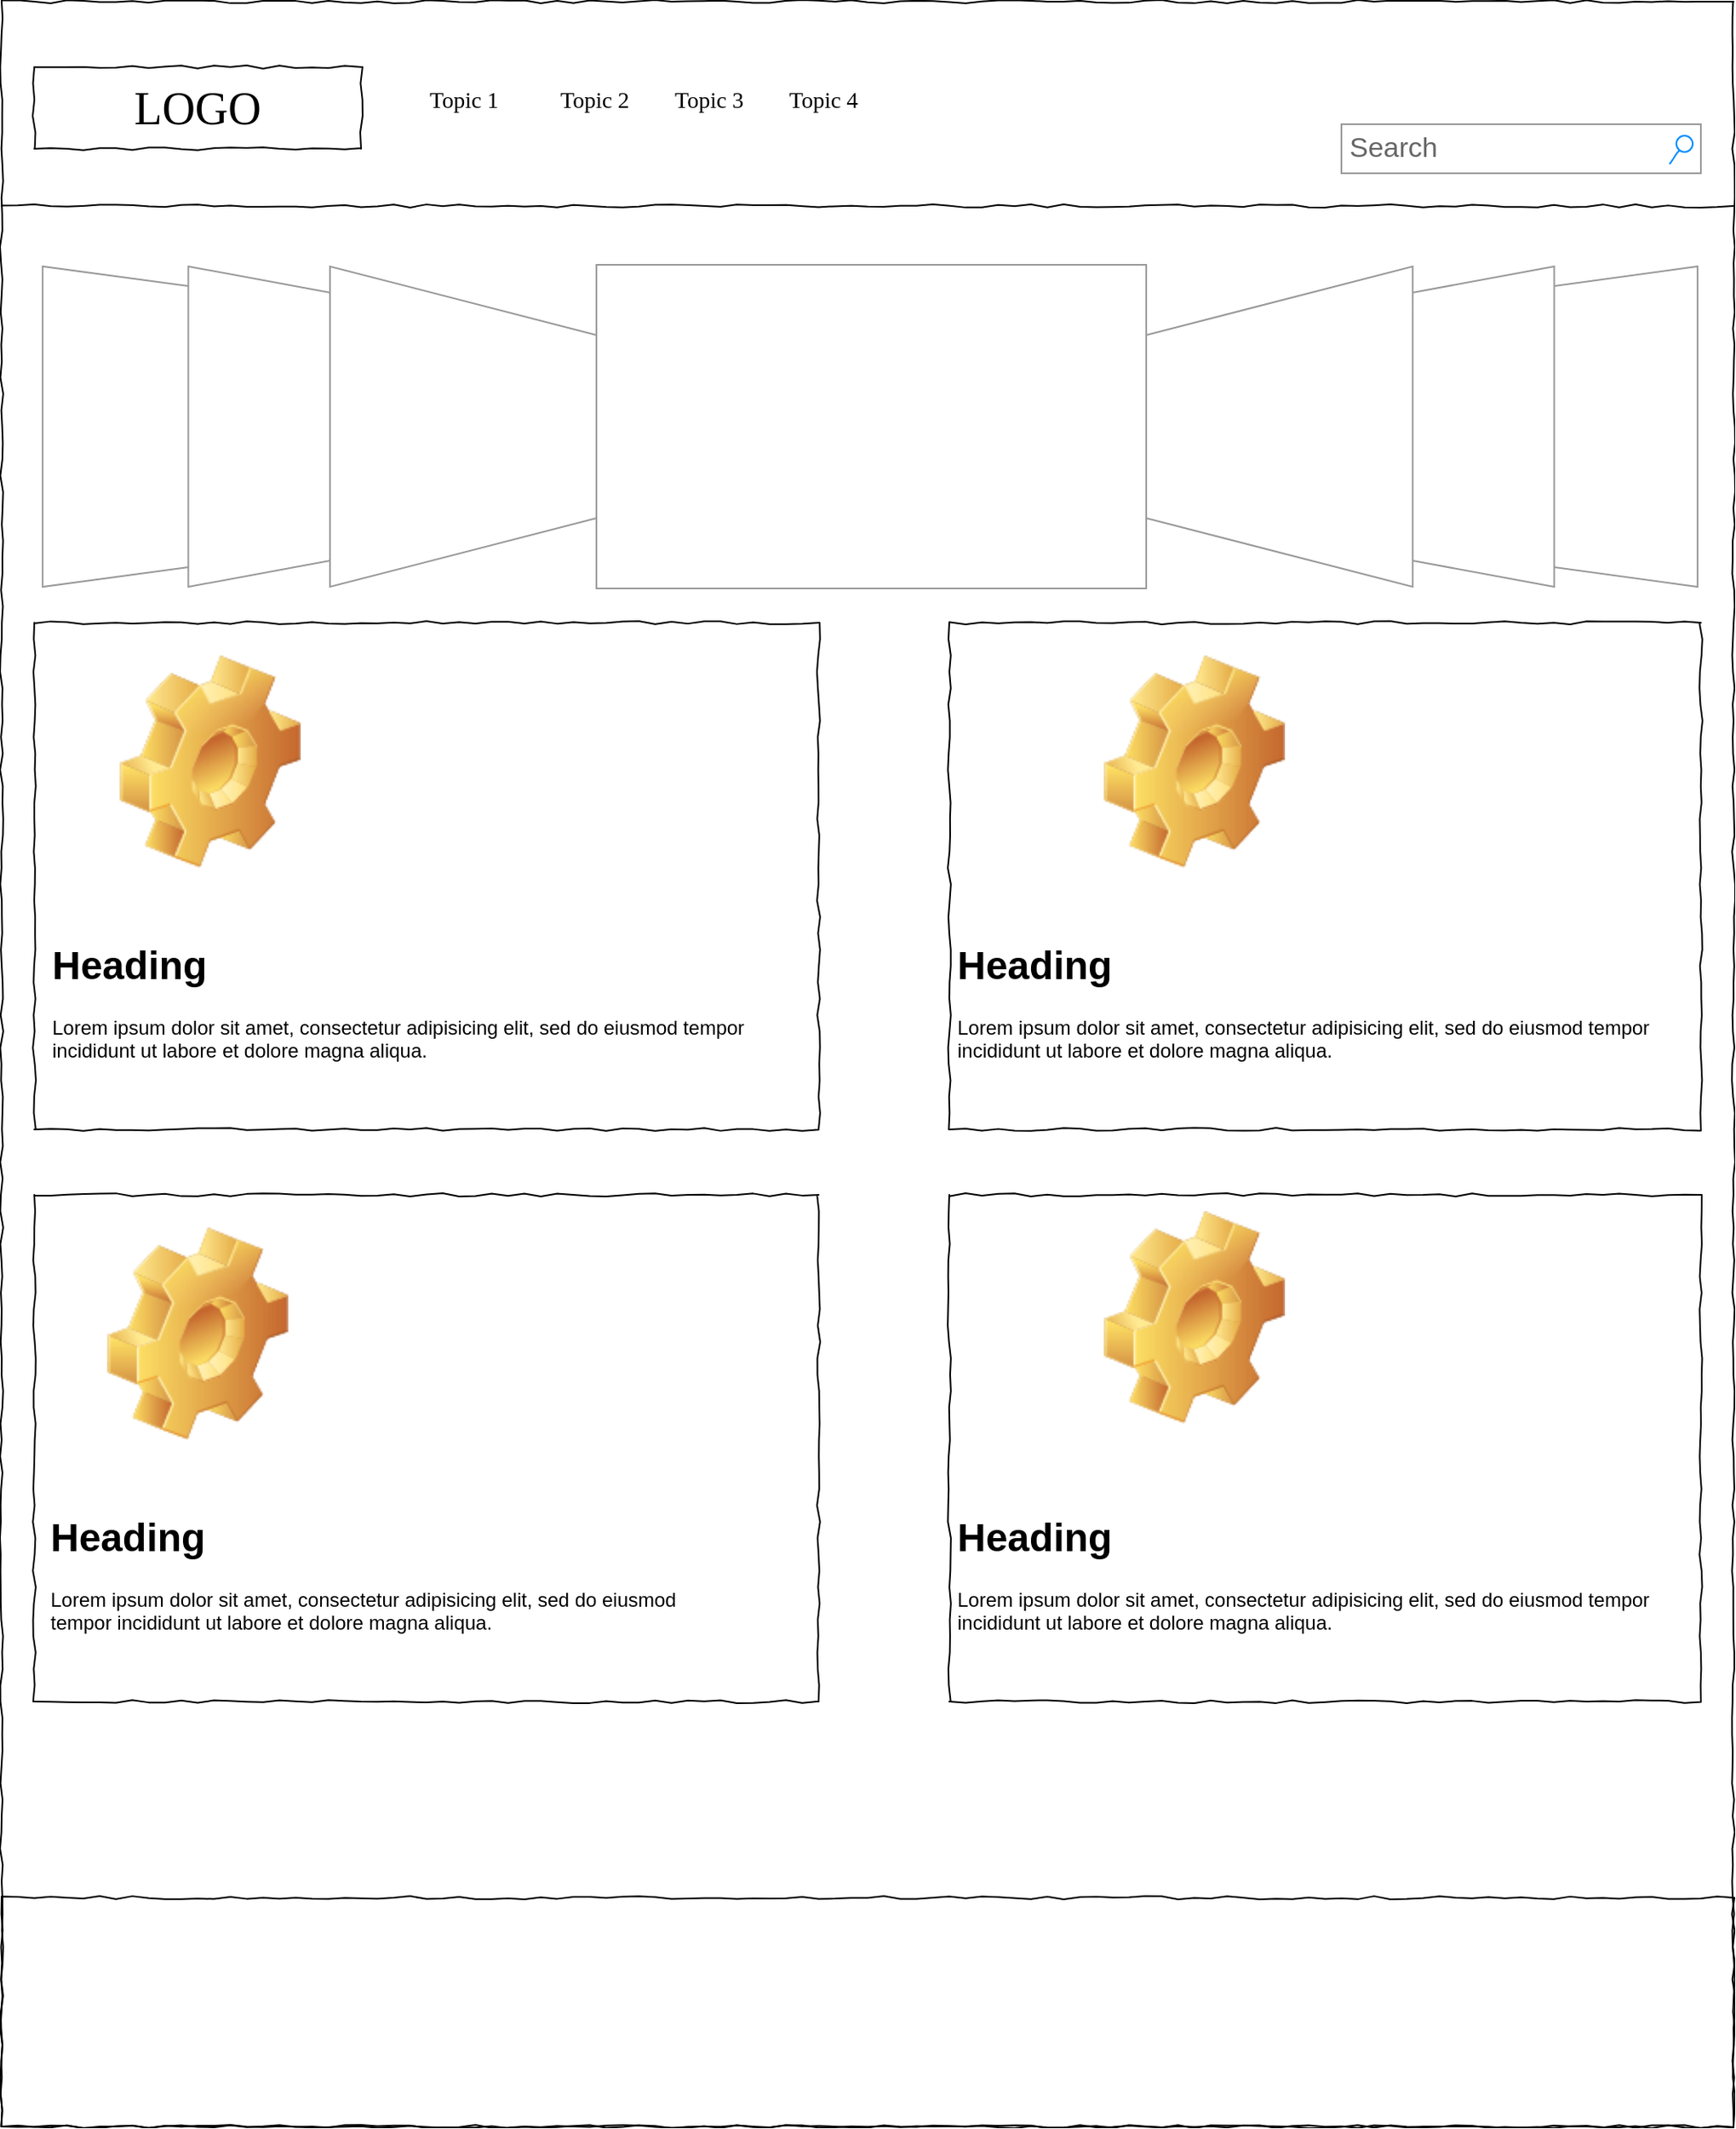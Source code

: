 <mxfile version="20.6.0" type="device"><diagram name="Page-1" id="03018318-947c-dd8e-b7a3-06fadd420f32"><mxGraphModel dx="1689" dy="783" grid="1" gridSize="10" guides="1" tooltips="1" connect="1" arrows="1" fold="1" page="1" pageScale="1" pageWidth="1100" pageHeight="850" background="none" math="0" shadow="0"><root><mxCell id="0"/><mxCell id="1" parent="0"/><mxCell id="677b7b8949515195-1" value="" style="whiteSpace=wrap;html=1;rounded=0;shadow=0;labelBackgroundColor=none;strokeColor=#000000;strokeWidth=1;fillColor=none;fontFamily=Verdana;fontSize=12;fontColor=#000000;align=center;comic=1;" parent="1" vertex="1"><mxGeometry x="20" y="20" width="1060" height="1300" as="geometry"/></mxCell><mxCell id="677b7b8949515195-2" value="LOGO" style="whiteSpace=wrap;html=1;rounded=0;shadow=0;labelBackgroundColor=none;strokeWidth=1;fontFamily=Verdana;fontSize=28;align=center;comic=1;" parent="1" vertex="1"><mxGeometry x="40" y="60" width="200" height="50" as="geometry"/></mxCell><mxCell id="677b7b8949515195-3" value="Search" style="strokeWidth=1;shadow=0;dashed=0;align=center;html=1;shape=mxgraph.mockup.forms.searchBox;strokeColor=#999999;mainText=;strokeColor2=#008cff;fontColor=#666666;fontSize=17;align=left;spacingLeft=3;rounded=0;labelBackgroundColor=none;comic=1;" parent="1" vertex="1"><mxGeometry x="840" y="95" width="220" height="30" as="geometry"/></mxCell><mxCell id="677b7b8949515195-9" value="" style="line;strokeWidth=1;html=1;rounded=0;shadow=0;labelBackgroundColor=none;fillColor=none;fontFamily=Verdana;fontSize=14;fontColor=#000000;align=center;comic=1;" parent="1" vertex="1"><mxGeometry x="20" y="140" width="1060" height="10" as="geometry"/></mxCell><mxCell id="lyge_6Szjga1t5W95vEt-1" value="" style="group" vertex="1" connectable="0" parent="1"><mxGeometry x="280" y="70" width="280" height="20" as="geometry"/></mxCell><mxCell id="677b7b8949515195-4" value="Topic 1" style="text;html=1;points=[];align=left;verticalAlign=top;spacingTop=-4;fontSize=14;fontFamily=Verdana" parent="lyge_6Szjga1t5W95vEt-1" vertex="1"><mxGeometry width="60" height="20" as="geometry"/></mxCell><mxCell id="677b7b8949515195-5" value="Topic 2" style="text;html=1;points=[];align=left;verticalAlign=top;spacingTop=-4;fontSize=14;fontFamily=Verdana" parent="lyge_6Szjga1t5W95vEt-1" vertex="1"><mxGeometry x="80" width="60" height="20" as="geometry"/></mxCell><mxCell id="677b7b8949515195-6" value="Topic 3" style="text;html=1;points=[];align=left;verticalAlign=top;spacingTop=-4;fontSize=14;fontFamily=Verdana" parent="lyge_6Szjga1t5W95vEt-1" vertex="1"><mxGeometry x="150" width="60" height="20" as="geometry"/></mxCell><mxCell id="677b7b8949515195-7" value="Topic 4" style="text;html=1;points=[];align=left;verticalAlign=top;spacingTop=-4;fontSize=14;fontFamily=Verdana" parent="lyge_6Szjga1t5W95vEt-1" vertex="1"><mxGeometry x="220" width="60" height="20" as="geometry"/></mxCell><mxCell id="lyge_6Szjga1t5W95vEt-12" value="" style="whiteSpace=wrap;html=1;rounded=0;shadow=0;labelBackgroundColor=none;strokeWidth=1;fillColor=none;fontFamily=Verdana;fontSize=12;align=center;comic=1;" vertex="1" parent="1"><mxGeometry x="20" y="1180" width="1060" height="140" as="geometry"/></mxCell><mxCell id="lyge_6Szjga1t5W95vEt-14" value="" style="group" vertex="1" connectable="0" parent="1"><mxGeometry x="40" y="400" width="480" height="310" as="geometry"/></mxCell><mxCell id="lyge_6Szjga1t5W95vEt-9" value="" style="whiteSpace=wrap;html=1;rounded=0;shadow=0;labelBackgroundColor=none;strokeWidth=1;fillColor=none;fontFamily=Verdana;fontSize=12;align=center;comic=1;" vertex="1" parent="lyge_6Szjga1t5W95vEt-14"><mxGeometry width="480.0" height="310" as="geometry"/></mxCell><mxCell id="lyge_6Szjga1t5W95vEt-10" value="&lt;h1&gt;Heading&lt;/h1&gt;&lt;p&gt;Lorem ipsum dolor sit amet, consectetur adipisicing elit, sed do eiusmod tempor incididunt ut labore et dolore magna aliqua.&lt;/p&gt;" style="text;html=1;strokeColor=none;fillColor=none;spacing=5;spacingTop=-20;whiteSpace=wrap;overflow=hidden;rounded=0;" vertex="1" parent="lyge_6Szjga1t5W95vEt-14"><mxGeometry x="5.854" y="190" width="474.146" height="120" as="geometry"/></mxCell><mxCell id="lyge_6Szjga1t5W95vEt-11" value="" style="shape=image;html=1;verticalLabelPosition=bottom;verticalAlign=top;imageAspect=1;aspect=fixed;image=img/clipart/Gear_128x128.png" vertex="1" parent="lyge_6Szjga1t5W95vEt-14"><mxGeometry x="52.203" y="20" width="110.82" height="130" as="geometry"/></mxCell><mxCell id="lyge_6Szjga1t5W95vEt-16" value="" style="whiteSpace=wrap;html=1;rounded=0;shadow=0;labelBackgroundColor=none;strokeWidth=1;fillColor=none;fontFamily=Verdana;fontSize=12;align=center;comic=1;" vertex="1" parent="1"><mxGeometry x="600" y="400" width="460" height="310" as="geometry"/></mxCell><mxCell id="lyge_6Szjga1t5W95vEt-17" value="&lt;h1&gt;Heading&lt;/h1&gt;&lt;p&gt;Lorem ipsum dolor sit amet, consectetur adipisicing elit, sed do eiusmod tempor incididunt ut labore et dolore magna aliqua.&lt;/p&gt;" style="text;html=1;strokeColor=none;fillColor=none;spacing=5;spacingTop=-20;whiteSpace=wrap;overflow=hidden;rounded=0;" vertex="1" parent="1"><mxGeometry x="600" y="590" width="460" height="120" as="geometry"/></mxCell><mxCell id="lyge_6Szjga1t5W95vEt-18" value="" style="shape=image;html=1;verticalLabelPosition=bottom;verticalAlign=top;imageAspect=1;aspect=fixed;image=img/clipart/Gear_128x128.png" vertex="1" parent="1"><mxGeometry x="694.59" y="420" width="110.82" height="130" as="geometry"/></mxCell><mxCell id="lyge_6Szjga1t5W95vEt-19" value="" style="whiteSpace=wrap;html=1;rounded=0;shadow=0;labelBackgroundColor=none;strokeWidth=1;fillColor=none;fontFamily=Verdana;fontSize=12;align=center;comic=1;" vertex="1" parent="1"><mxGeometry x="40" y="750" width="480" height="310" as="geometry"/></mxCell><mxCell id="lyge_6Szjga1t5W95vEt-20" value="&lt;h1&gt;Heading&lt;/h1&gt;&lt;p&gt;Lorem ipsum dolor sit amet, consectetur adipisicing elit, sed do eiusmod tempor incididunt ut labore et dolore magna aliqua.&lt;/p&gt;" style="text;html=1;strokeColor=none;fillColor=none;spacing=5;spacingTop=-20;whiteSpace=wrap;overflow=hidden;rounded=0;" vertex="1" parent="1"><mxGeometry x="45" y="940" width="405" height="120" as="geometry"/></mxCell><mxCell id="lyge_6Szjga1t5W95vEt-21" value="" style="shape=image;html=1;verticalLabelPosition=bottom;verticalAlign=top;imageAspect=1;aspect=fixed;image=img/clipart/Gear_128x128.png" vertex="1" parent="1"><mxGeometry x="84.59" y="770" width="110.82" height="130" as="geometry"/></mxCell><mxCell id="lyge_6Szjga1t5W95vEt-25" value="" style="whiteSpace=wrap;html=1;rounded=0;shadow=0;labelBackgroundColor=none;strokeWidth=1;fillColor=none;fontFamily=Verdana;fontSize=12;align=center;comic=1;" vertex="1" parent="1"><mxGeometry x="600" y="750" width="460" height="310" as="geometry"/></mxCell><mxCell id="lyge_6Szjga1t5W95vEt-26" value="&lt;h1&gt;Heading&lt;/h1&gt;&lt;p&gt;Lorem ipsum dolor sit amet, consectetur adipisicing elit, sed do eiusmod tempor incididunt ut labore et dolore magna aliqua.&lt;/p&gt;" style="text;html=1;strokeColor=none;fillColor=none;spacing=5;spacingTop=-20;whiteSpace=wrap;overflow=hidden;rounded=0;" vertex="1" parent="1"><mxGeometry x="600" y="940" width="460" height="120" as="geometry"/></mxCell><mxCell id="lyge_6Szjga1t5W95vEt-27" value="" style="shape=image;html=1;verticalLabelPosition=bottom;verticalAlign=top;imageAspect=1;aspect=fixed;image=img/clipart/Gear_128x128.png" vertex="1" parent="1"><mxGeometry x="694.59" y="760" width="110.82" height="130" as="geometry"/></mxCell><mxCell id="lyge_6Szjga1t5W95vEt-28" value="" style="verticalLabelPosition=bottom;shadow=0;dashed=0;align=center;html=1;verticalAlign=top;strokeWidth=1;shape=mxgraph.mockup.navigation.coverFlow;strokeColor=#999999;" vertex="1" parent="1"><mxGeometry x="40" y="180" width="1020" height="200" as="geometry"/></mxCell></root></mxGraphModel></diagram></mxfile>